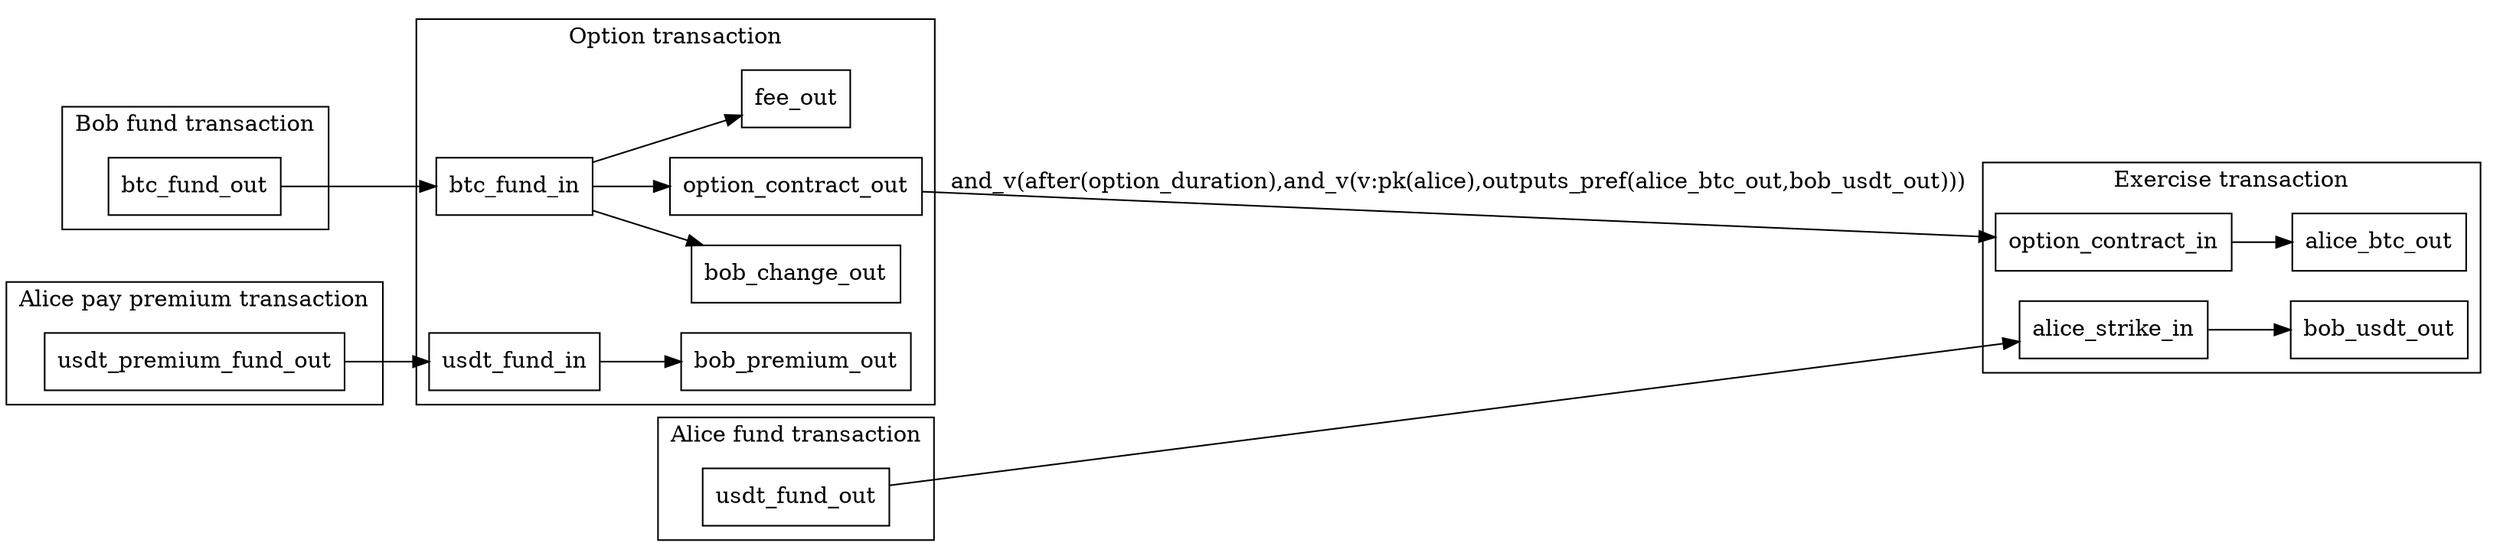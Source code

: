 # Live edit this at http://magjac.com/graphviz-visual-editor/?dot=digraph%20call_option%20%7B%0A%09node%20%5Bshape%3Drecord%5D%3B%0A%09rankdir%3DLR%3B%0A%0A%09subgraph%20cluster_bob_fund%20%7B%0A%09%09btc_fund_out%3B%0A%09%09label%20%3D%20%22Bob%20fund%20transaction%22%0A%09%7D%0A%0A%09subgraph%20cluster_alice_premium%20%7B%0A%09%09usdt_premium_fund_out%3B%0A%09%09label%20%3D%20%22Alice%20pay%20premium%20transaction%22%0A%09%7D%0A%0A%09subgraph%20cluster_option%20%7B%0A%09%09btc_fund_in%20-%3E%20bob_change_out%3B%0A%09%09btc_fund_in%20-%3E%20option_contract_out%3B%0A%09%09btc_fund_in%20-%3E%20fee_out%3B%0A%0A%09%09usdt_fund_in%20-%3E%20bob_premium_out%3B%0A%0A%09%09label%20%3D%20%22Option%20transaction%22%0A%09%7D%0A%0A%09subgraph%20cluster_fund_exercise%20%7B%0A%09%09usdt_fund_out%3B%0A%09%09label%20%3D%20%22Alice%20fund%20transaction%22%0A%09%7D%0A%0A%09subgraph%20cluster_exercise%20%7B%0A%09%09option_contract_in%20-%3E%20alice_btc_out%3B%0A%09%09alice_strike_in%20-%3E%20bob_usdt_out%3B%20%2F%2F%20Presence%20of%20this%20is%20enforced%20through%20the%20covenant%20script%20in%20%60option_contract_out%60.%0A%0A%09%09label%20%3D%20%22Exercise%20transaction%22%0A%09%7D%0A%0A%09btc_fund_out%20-%3E%20btc_fund_in%3B%0A%09usdt_premium_fund_out%20-%3E%20usdt_fund_in%3B%0A%09option_contract_out%20-%3E%20option_contract_in%20%5Blabel%20%3D%20%22and_v%28after%28option_duration%29%2Cand_v%28v%3Apk%28alice%29%2Coutputs_pref%28alice_btc_out%2Cbob_usdt_out%29%29%29%22%5D%3B%20%2F%2F%20This%20script%20is%20untested.%0A%09usdt_fund_out%20-%3E%20alice_strike_in%3B%0A%7D%0A%0A
# Please update the link if you make any changes :)

digraph exercise_call_option {
	node [shape=record];
	rankdir=LR;

	subgraph cluster_bob_fund {
		btc_fund_out;
		label = "Bob fund transaction"
	}

	subgraph cluster_alice_premium {
		usdt_premium_fund_out;
		label = "Alice pay premium transaction"
	}

	subgraph cluster_option {
		btc_fund_in -> bob_change_out;
		btc_fund_in -> option_contract_out;
		btc_fund_in -> fee_out;

		usdt_fund_in -> bob_premium_out;

		label = "Option transaction"
	}

	subgraph cluster_fund_exercise {
		usdt_fund_out;
		label = "Alice fund transaction"
	}

	subgraph cluster_exercise {
		option_contract_in -> alice_btc_out;
		alice_strike_in -> bob_usdt_out; // Presence of this is enforced through the covenant script in `option_contract_out`.

		label = "Exercise transaction"
	}

	btc_fund_out -> btc_fund_in;
	usdt_premium_fund_out -> usdt_fund_in;
	option_contract_out -> option_contract_in [label = "and_v(after(option_duration),and_v(v:pk(alice),outputs_pref(alice_btc_out,bob_usdt_out)))"]; // This script is untested.
	usdt_fund_out -> alice_strike_in;
}

